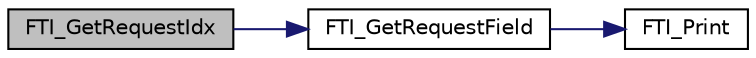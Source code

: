 digraph "FTI_GetRequestIdx"
{
 // LATEX_PDF_SIZE
  edge [fontname="Helvetica",fontsize="10",labelfontname="Helvetica",labelfontsize="10"];
  node [fontname="Helvetica",fontsize="10",shape=record];
  rankdir="LR";
  Node1 [label="FTI_GetRequestIdx",height=0.2,width=0.4,color="black", fillcolor="grey75", style="filled", fontcolor="black",tooltip="returns the index of desired stage meta info element."];
  Node1 -> Node2 [color="midnightblue",fontsize="10",style="solid"];
  Node2 [label="FTI_GetRequestField",height=0.2,width=0.4,color="black", fillcolor="white", style="filled",URL="$stage_8c.html#a1b29cd8c8e9446f2dbd8dafac4d07f05",tooltip="Returns value from the 'idxRequest' field array at 'ID'."];
  Node2 -> Node3 [color="midnightblue",fontsize="10",style="solid"];
  Node3 [label="FTI_Print",height=0.2,width=0.4,color="black", fillcolor="white", style="filled",URL="$api_8c.html#a691a9e560e92286bb5bc1b5cf2f7b199",tooltip="Prints FTI messages."];
}
